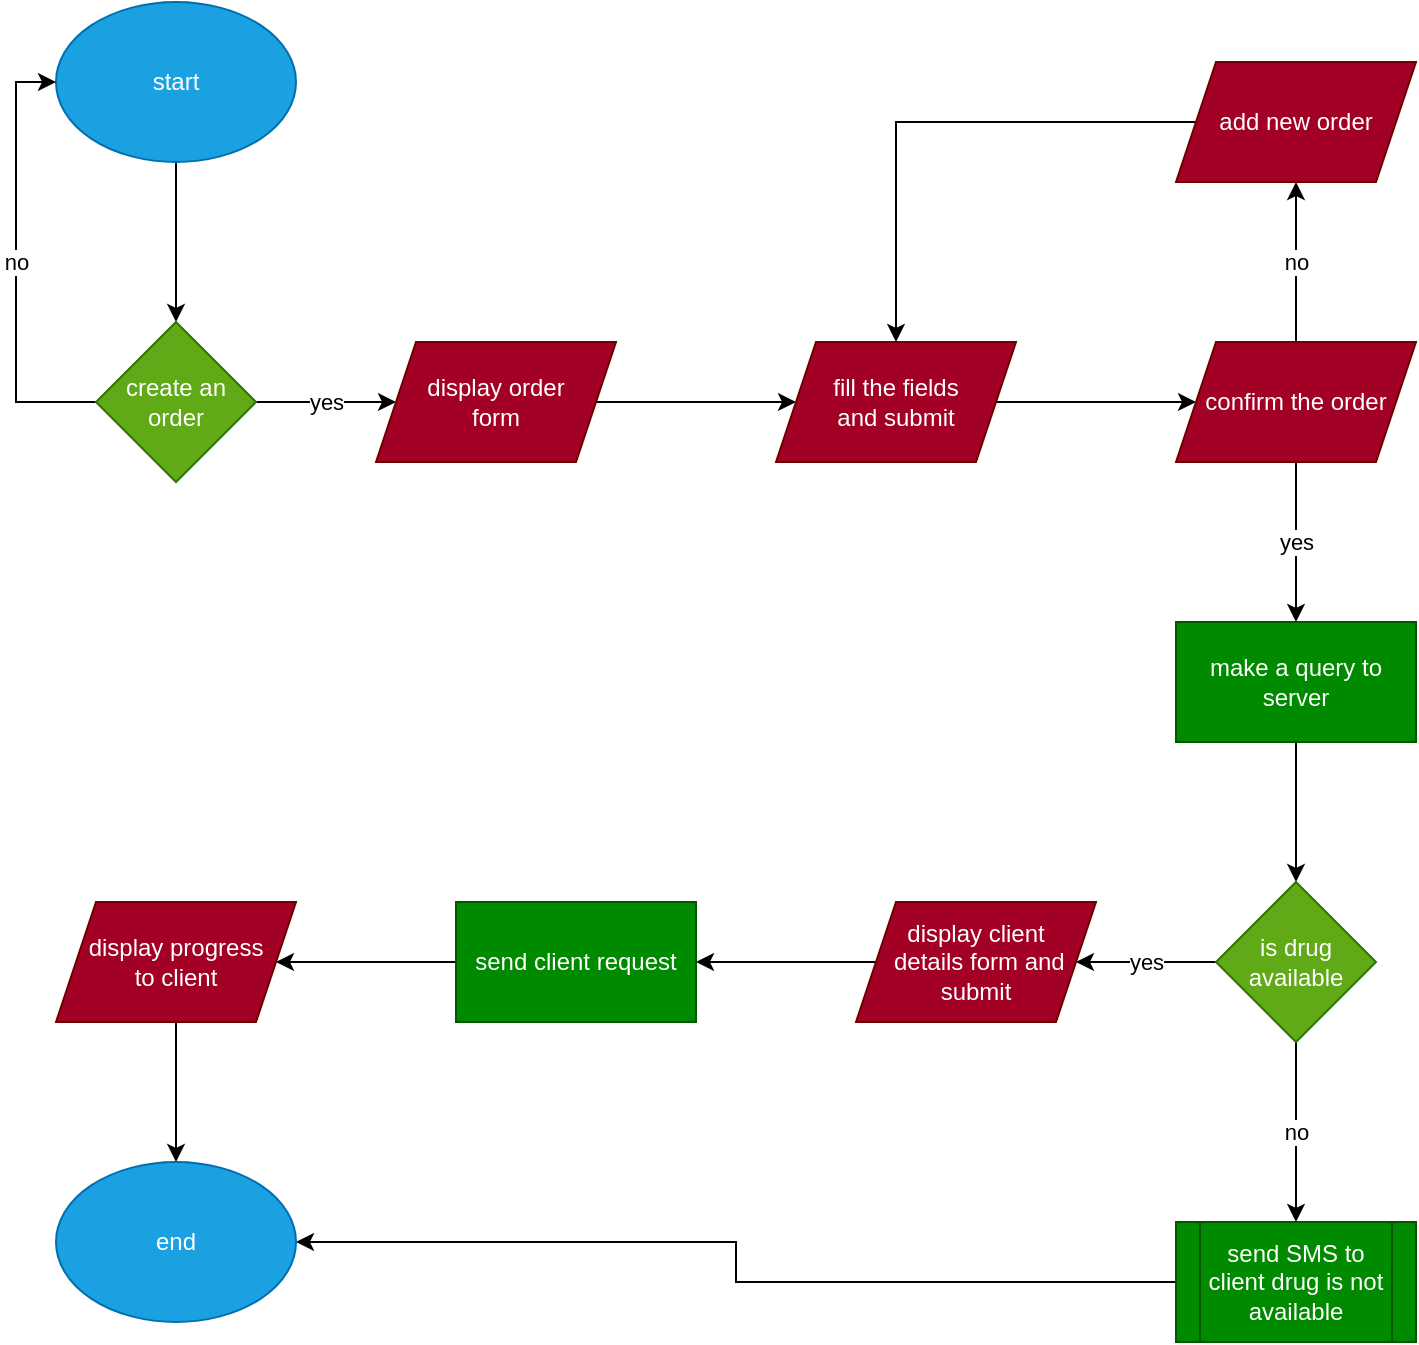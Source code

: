 <mxfile version="21.0.4" type="github">
  <diagram name="Page-1" id="kOZRg1wBXx_YfrOLIpF-">
    <mxGraphModel dx="911" dy="451" grid="1" gridSize="10" guides="1" tooltips="1" connect="1" arrows="1" fold="1" page="1" pageScale="1" pageWidth="850" pageHeight="1100" math="0" shadow="0">
      <root>
        <mxCell id="0" />
        <mxCell id="1" parent="0" />
        <mxCell id="Q9uHJYtEhtkp3W4igydJ-3" value="" style="edgeStyle=orthogonalEdgeStyle;rounded=0;orthogonalLoop=1;jettySize=auto;html=1;" edge="1" parent="1" source="Q9uHJYtEhtkp3W4igydJ-1" target="Q9uHJYtEhtkp3W4igydJ-2">
          <mxGeometry relative="1" as="geometry" />
        </mxCell>
        <mxCell id="Q9uHJYtEhtkp3W4igydJ-1" value="start" style="ellipse;whiteSpace=wrap;html=1;fillColor=#1ba1e2;fontColor=#ffffff;strokeColor=#006EAF;" vertex="1" parent="1">
          <mxGeometry x="60" y="40" width="120" height="80" as="geometry" />
        </mxCell>
        <mxCell id="Q9uHJYtEhtkp3W4igydJ-5" value="no" style="edgeStyle=orthogonalEdgeStyle;rounded=0;orthogonalLoop=1;jettySize=auto;html=1;entryX=0;entryY=0.5;entryDx=0;entryDy=0;" edge="1" parent="1" source="Q9uHJYtEhtkp3W4igydJ-2" target="Q9uHJYtEhtkp3W4igydJ-1">
          <mxGeometry relative="1" as="geometry">
            <mxPoint x="120" y="370" as="targetPoint" />
            <Array as="points">
              <mxPoint x="40" y="240" />
              <mxPoint x="40" y="80" />
            </Array>
          </mxGeometry>
        </mxCell>
        <mxCell id="Q9uHJYtEhtkp3W4igydJ-9" value="yes" style="edgeStyle=orthogonalEdgeStyle;rounded=0;orthogonalLoop=1;jettySize=auto;html=1;" edge="1" parent="1" source="Q9uHJYtEhtkp3W4igydJ-2" target="Q9uHJYtEhtkp3W4igydJ-8">
          <mxGeometry relative="1" as="geometry" />
        </mxCell>
        <mxCell id="Q9uHJYtEhtkp3W4igydJ-2" value="create an&lt;br&gt;order" style="rhombus;whiteSpace=wrap;html=1;fillColor=#60a917;strokeColor=#2D7600;fontColor=#ffffff;" vertex="1" parent="1">
          <mxGeometry x="80" y="200" width="80" height="80" as="geometry" />
        </mxCell>
        <mxCell id="Q9uHJYtEhtkp3W4igydJ-11" value="" style="edgeStyle=orthogonalEdgeStyle;rounded=0;orthogonalLoop=1;jettySize=auto;html=1;" edge="1" parent="1" source="Q9uHJYtEhtkp3W4igydJ-8" target="Q9uHJYtEhtkp3W4igydJ-10">
          <mxGeometry relative="1" as="geometry" />
        </mxCell>
        <mxCell id="Q9uHJYtEhtkp3W4igydJ-8" value="display order&lt;br&gt;form" style="shape=parallelogram;perimeter=parallelogramPerimeter;whiteSpace=wrap;html=1;fixedSize=1;fillColor=#a20025;strokeColor=#6F0000;fontColor=#ffffff;" vertex="1" parent="1">
          <mxGeometry x="220" y="210" width="120" height="60" as="geometry" />
        </mxCell>
        <mxCell id="Q9uHJYtEhtkp3W4igydJ-13" value="" style="edgeStyle=orthogonalEdgeStyle;rounded=0;orthogonalLoop=1;jettySize=auto;html=1;" edge="1" parent="1" source="Q9uHJYtEhtkp3W4igydJ-10" target="Q9uHJYtEhtkp3W4igydJ-12">
          <mxGeometry relative="1" as="geometry" />
        </mxCell>
        <mxCell id="Q9uHJYtEhtkp3W4igydJ-10" value="fill the fields&lt;br&gt;and submit" style="shape=parallelogram;perimeter=parallelogramPerimeter;whiteSpace=wrap;html=1;fixedSize=1;fillColor=#a20025;strokeColor=#6F0000;fontColor=#ffffff;" vertex="1" parent="1">
          <mxGeometry x="420" y="210" width="120" height="60" as="geometry" />
        </mxCell>
        <mxCell id="Q9uHJYtEhtkp3W4igydJ-17" value="yes" style="edgeStyle=orthogonalEdgeStyle;rounded=0;orthogonalLoop=1;jettySize=auto;html=1;" edge="1" parent="1" source="Q9uHJYtEhtkp3W4igydJ-12" target="Q9uHJYtEhtkp3W4igydJ-16">
          <mxGeometry relative="1" as="geometry" />
        </mxCell>
        <mxCell id="Q9uHJYtEhtkp3W4igydJ-19" value="no" style="edgeStyle=orthogonalEdgeStyle;rounded=0;orthogonalLoop=1;jettySize=auto;html=1;" edge="1" parent="1" source="Q9uHJYtEhtkp3W4igydJ-12" target="Q9uHJYtEhtkp3W4igydJ-18">
          <mxGeometry relative="1" as="geometry" />
        </mxCell>
        <mxCell id="Q9uHJYtEhtkp3W4igydJ-12" value="confirm the order" style="shape=parallelogram;perimeter=parallelogramPerimeter;whiteSpace=wrap;html=1;fixedSize=1;fillColor=#a20025;strokeColor=#6F0000;fontColor=#ffffff;" vertex="1" parent="1">
          <mxGeometry x="620" y="210" width="120" height="60" as="geometry" />
        </mxCell>
        <mxCell id="Q9uHJYtEhtkp3W4igydJ-22" value="" style="edgeStyle=orthogonalEdgeStyle;rounded=0;orthogonalLoop=1;jettySize=auto;html=1;" edge="1" parent="1" source="Q9uHJYtEhtkp3W4igydJ-16" target="Q9uHJYtEhtkp3W4igydJ-21">
          <mxGeometry relative="1" as="geometry" />
        </mxCell>
        <mxCell id="Q9uHJYtEhtkp3W4igydJ-16" value="make a query to server" style="whiteSpace=wrap;html=1;fillColor=#008a00;strokeColor=#005700;fontColor=#ffffff;" vertex="1" parent="1">
          <mxGeometry x="620" y="350" width="120" height="60" as="geometry" />
        </mxCell>
        <mxCell id="Q9uHJYtEhtkp3W4igydJ-20" style="edgeStyle=orthogonalEdgeStyle;rounded=0;orthogonalLoop=1;jettySize=auto;html=1;exitX=0;exitY=0.5;exitDx=0;exitDy=0;entryX=0.5;entryY=0;entryDx=0;entryDy=0;" edge="1" parent="1" source="Q9uHJYtEhtkp3W4igydJ-18" target="Q9uHJYtEhtkp3W4igydJ-10">
          <mxGeometry relative="1" as="geometry" />
        </mxCell>
        <mxCell id="Q9uHJYtEhtkp3W4igydJ-18" value="add new order" style="shape=parallelogram;perimeter=parallelogramPerimeter;whiteSpace=wrap;html=1;fixedSize=1;fillColor=#a20025;strokeColor=#6F0000;fontColor=#ffffff;" vertex="1" parent="1">
          <mxGeometry x="620" y="70" width="120" height="60" as="geometry" />
        </mxCell>
        <mxCell id="Q9uHJYtEhtkp3W4igydJ-24" value="yes" style="edgeStyle=orthogonalEdgeStyle;rounded=0;orthogonalLoop=1;jettySize=auto;html=1;" edge="1" parent="1" source="Q9uHJYtEhtkp3W4igydJ-21" target="Q9uHJYtEhtkp3W4igydJ-23">
          <mxGeometry relative="1" as="geometry" />
        </mxCell>
        <mxCell id="Q9uHJYtEhtkp3W4igydJ-26" value="no" style="edgeStyle=orthogonalEdgeStyle;rounded=0;orthogonalLoop=1;jettySize=auto;html=1;" edge="1" parent="1" source="Q9uHJYtEhtkp3W4igydJ-21" target="Q9uHJYtEhtkp3W4igydJ-25">
          <mxGeometry relative="1" as="geometry" />
        </mxCell>
        <mxCell id="Q9uHJYtEhtkp3W4igydJ-21" value="is drug available" style="rhombus;whiteSpace=wrap;html=1;fillColor=#60a917;strokeColor=#2D7600;fontColor=#ffffff;" vertex="1" parent="1">
          <mxGeometry x="640" y="480" width="80" height="80" as="geometry" />
        </mxCell>
        <mxCell id="Q9uHJYtEhtkp3W4igydJ-28" value="" style="edgeStyle=orthogonalEdgeStyle;rounded=0;orthogonalLoop=1;jettySize=auto;html=1;" edge="1" parent="1" source="Q9uHJYtEhtkp3W4igydJ-23" target="Q9uHJYtEhtkp3W4igydJ-27">
          <mxGeometry relative="1" as="geometry" />
        </mxCell>
        <mxCell id="Q9uHJYtEhtkp3W4igydJ-23" value="display client&lt;br&gt;&amp;nbsp;details form and&lt;br&gt;submit" style="shape=parallelogram;perimeter=parallelogramPerimeter;whiteSpace=wrap;html=1;fixedSize=1;fillColor=#a20025;strokeColor=#6F0000;fontColor=#ffffff;" vertex="1" parent="1">
          <mxGeometry x="460" y="490" width="120" height="60" as="geometry" />
        </mxCell>
        <mxCell id="Q9uHJYtEhtkp3W4igydJ-37" style="edgeStyle=orthogonalEdgeStyle;rounded=0;orthogonalLoop=1;jettySize=auto;html=1;exitX=0;exitY=0.5;exitDx=0;exitDy=0;entryX=1;entryY=0.5;entryDx=0;entryDy=0;" edge="1" parent="1" source="Q9uHJYtEhtkp3W4igydJ-25" target="Q9uHJYtEhtkp3W4igydJ-33">
          <mxGeometry relative="1" as="geometry" />
        </mxCell>
        <mxCell id="Q9uHJYtEhtkp3W4igydJ-25" value="send SMS to client drug is not available" style="shape=process;whiteSpace=wrap;html=1;backgroundOutline=1;fillColor=#008a00;strokeColor=#005700;fontColor=#ffffff;" vertex="1" parent="1">
          <mxGeometry x="620" y="650" width="120" height="60" as="geometry" />
        </mxCell>
        <mxCell id="Q9uHJYtEhtkp3W4igydJ-32" value="" style="edgeStyle=orthogonalEdgeStyle;rounded=0;orthogonalLoop=1;jettySize=auto;html=1;" edge="1" parent="1" source="Q9uHJYtEhtkp3W4igydJ-27" target="Q9uHJYtEhtkp3W4igydJ-31">
          <mxGeometry relative="1" as="geometry" />
        </mxCell>
        <mxCell id="Q9uHJYtEhtkp3W4igydJ-27" value="send client request" style="whiteSpace=wrap;html=1;fillColor=#008a00;strokeColor=#005700;fontColor=#ffffff;" vertex="1" parent="1">
          <mxGeometry x="260" y="490" width="120" height="60" as="geometry" />
        </mxCell>
        <mxCell id="Q9uHJYtEhtkp3W4igydJ-34" style="edgeStyle=orthogonalEdgeStyle;rounded=0;orthogonalLoop=1;jettySize=auto;html=1;entryX=0.5;entryY=0;entryDx=0;entryDy=0;" edge="1" parent="1" source="Q9uHJYtEhtkp3W4igydJ-31" target="Q9uHJYtEhtkp3W4igydJ-33">
          <mxGeometry relative="1" as="geometry" />
        </mxCell>
        <mxCell id="Q9uHJYtEhtkp3W4igydJ-31" value="display progress&lt;br&gt;to client" style="shape=parallelogram;perimeter=parallelogramPerimeter;whiteSpace=wrap;html=1;fixedSize=1;fillColor=#a20025;strokeColor=#6F0000;fontColor=#ffffff;" vertex="1" parent="1">
          <mxGeometry x="60" y="490" width="120" height="60" as="geometry" />
        </mxCell>
        <mxCell id="Q9uHJYtEhtkp3W4igydJ-33" value="end" style="ellipse;whiteSpace=wrap;html=1;fillColor=#1ba1e2;fontColor=#ffffff;strokeColor=#006EAF;" vertex="1" parent="1">
          <mxGeometry x="60" y="620" width="120" height="80" as="geometry" />
        </mxCell>
      </root>
    </mxGraphModel>
  </diagram>
</mxfile>
